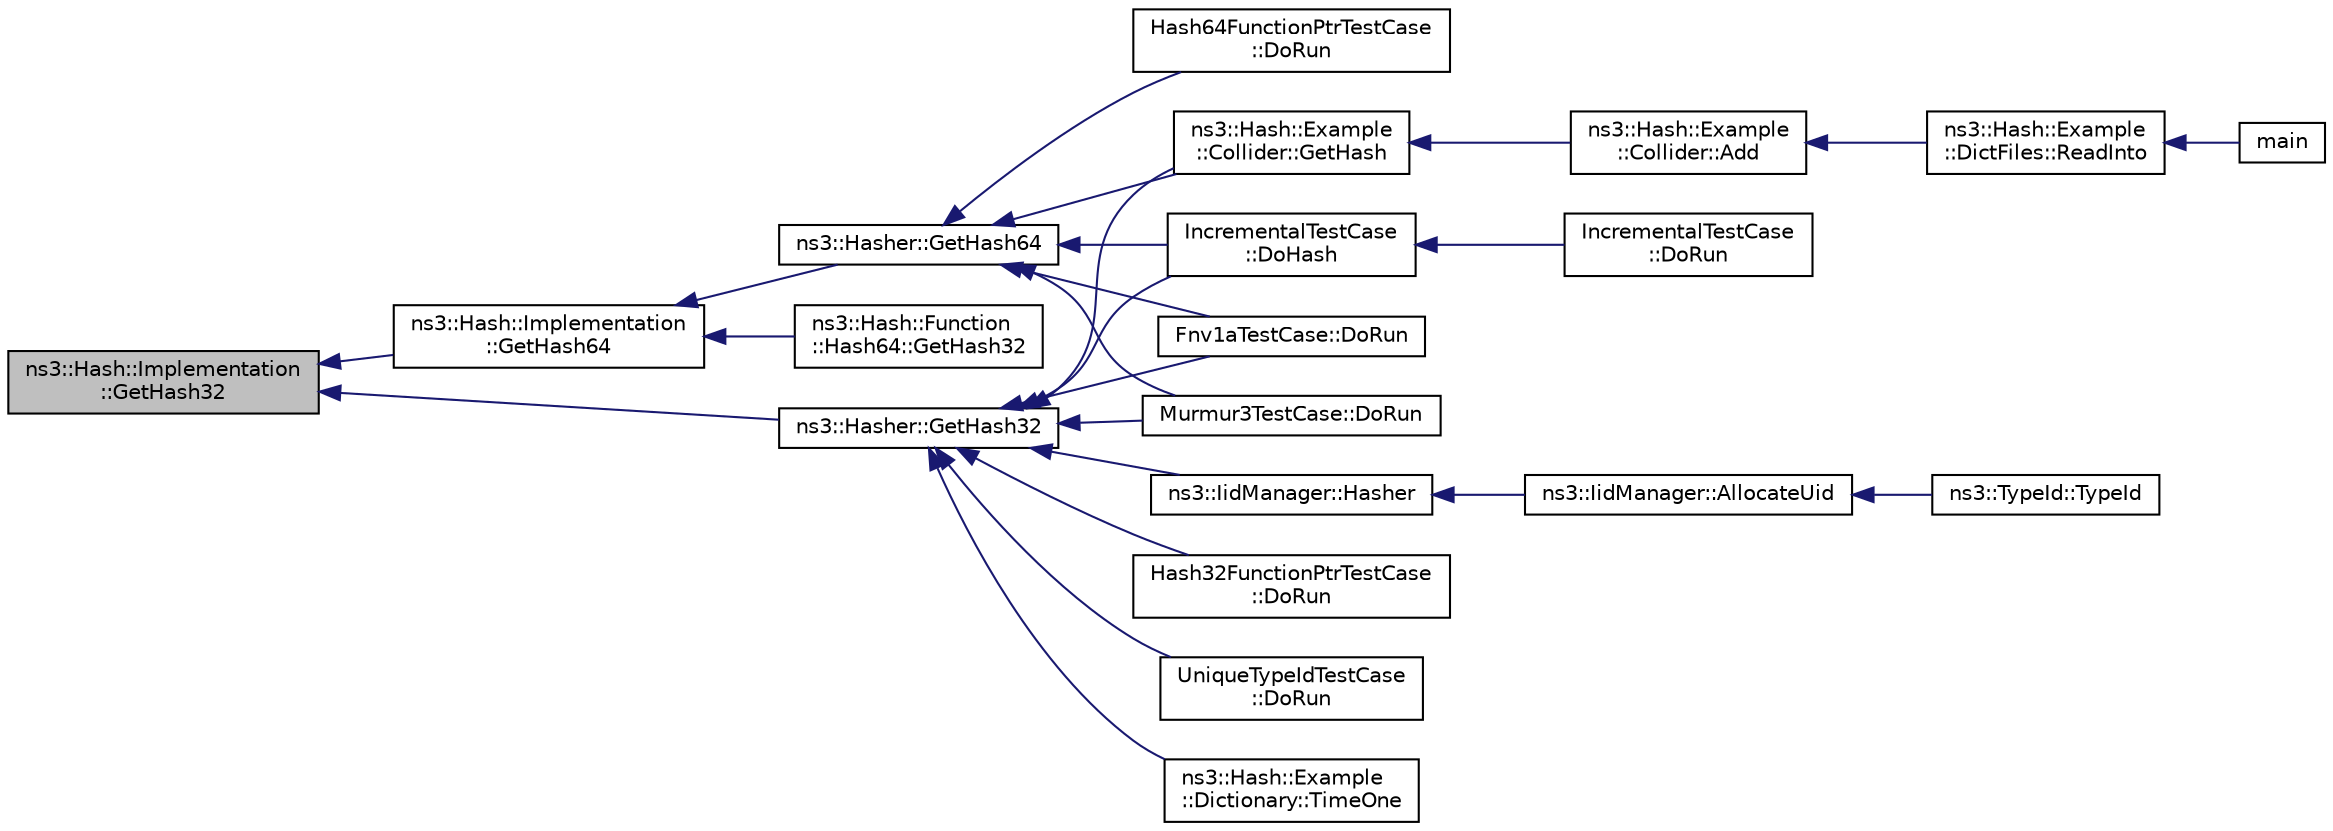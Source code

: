 digraph "ns3::Hash::Implementation::GetHash32"
{
  edge [fontname="Helvetica",fontsize="10",labelfontname="Helvetica",labelfontsize="10"];
  node [fontname="Helvetica",fontsize="10",shape=record];
  rankdir="LR";
  Node1 [label="ns3::Hash::Implementation\l::GetHash32",height=0.2,width=0.4,color="black", fillcolor="grey75", style="filled", fontcolor="black"];
  Node1 -> Node2 [dir="back",color="midnightblue",fontsize="10",style="solid"];
  Node2 [label="ns3::Hash::Implementation\l::GetHash64",height=0.2,width=0.4,color="black", fillcolor="white", style="filled",URL="$df/d47/classns3_1_1Hash_1_1Implementation.html#ae11335959394d22427d81abfa520106a"];
  Node2 -> Node3 [dir="back",color="midnightblue",fontsize="10",style="solid"];
  Node3 [label="ns3::Hash::Function\l::Hash64::GetHash32",height=0.2,width=0.4,color="black", fillcolor="white", style="filled",URL="$d9/d29/classns3_1_1Hash_1_1Function_1_1Hash64.html#a2bd1e57df6719811c95cb1a3340ea0a0"];
  Node2 -> Node4 [dir="back",color="midnightblue",fontsize="10",style="solid"];
  Node4 [label="ns3::Hasher::GetHash64",height=0.2,width=0.4,color="black", fillcolor="white", style="filled",URL="$d3/dea/classns3_1_1Hasher.html#a88d83c8f9ae40f84df743b3efae2d9ce"];
  Node4 -> Node5 [dir="back",color="midnightblue",fontsize="10",style="solid"];
  Node5 [label="ns3::Hash::Example\l::Collider::GetHash",height=0.2,width=0.4,color="black", fillcolor="white", style="filled",URL="$d5/d6b/classns3_1_1Hash_1_1Example_1_1Collider.html#a785988b20d366aee65f5f5b35ce5624a"];
  Node5 -> Node6 [dir="back",color="midnightblue",fontsize="10",style="solid"];
  Node6 [label="ns3::Hash::Example\l::Collider::Add",height=0.2,width=0.4,color="black", fillcolor="white", style="filled",URL="$d5/d6b/classns3_1_1Hash_1_1Example_1_1Collider.html#ab805dca91262adca1590124759c0c947"];
  Node6 -> Node7 [dir="back",color="midnightblue",fontsize="10",style="solid"];
  Node7 [label="ns3::Hash::Example\l::DictFiles::ReadInto",height=0.2,width=0.4,color="black", fillcolor="white", style="filled",URL="$d9/d80/classns3_1_1Hash_1_1Example_1_1DictFiles.html#a59e6e06d279091c6163ba0282d25b778"];
  Node7 -> Node8 [dir="back",color="midnightblue",fontsize="10",style="solid"];
  Node8 [label="main",height=0.2,width=0.4,color="black", fillcolor="white", style="filled",URL="$d0/d41/hash-example_8cc.html#a0ddf1224851353fc92bfbff6f499fa97"];
  Node4 -> Node9 [dir="back",color="midnightblue",fontsize="10",style="solid"];
  Node9 [label="Fnv1aTestCase::DoRun",height=0.2,width=0.4,color="black", fillcolor="white", style="filled",URL="$df/df0/classFnv1aTestCase.html#af33582551e66fdacf529936627c43b25",tooltip="Implementation to actually run this TestCase. "];
  Node4 -> Node10 [dir="back",color="midnightblue",fontsize="10",style="solid"];
  Node10 [label="Murmur3TestCase::DoRun",height=0.2,width=0.4,color="black", fillcolor="white", style="filled",URL="$da/d2e/classMurmur3TestCase.html#af9ff1f22f068e3f843e23d0dd6358a80",tooltip="Implementation to actually run this TestCase. "];
  Node4 -> Node11 [dir="back",color="midnightblue",fontsize="10",style="solid"];
  Node11 [label="Hash64FunctionPtrTestCase\l::DoRun",height=0.2,width=0.4,color="black", fillcolor="white", style="filled",URL="$d7/d1f/classHash64FunctionPtrTestCase.html#ae364f85f2a92f09ad92752745cd8181e",tooltip="Implementation to actually run this TestCase. "];
  Node4 -> Node12 [dir="back",color="midnightblue",fontsize="10",style="solid"];
  Node12 [label="IncrementalTestCase\l::DoHash",height=0.2,width=0.4,color="black", fillcolor="white", style="filled",URL="$d1/d6c/classIncrementalTestCase.html#aaf68c1b2c7547e01d4e8f3aaac196947"];
  Node12 -> Node13 [dir="back",color="midnightblue",fontsize="10",style="solid"];
  Node13 [label="IncrementalTestCase\l::DoRun",height=0.2,width=0.4,color="black", fillcolor="white", style="filled",URL="$d1/d6c/classIncrementalTestCase.html#a8ac4a672673048795b6bd15a6b82eb69",tooltip="Implementation to actually run this TestCase. "];
  Node1 -> Node14 [dir="back",color="midnightblue",fontsize="10",style="solid"];
  Node14 [label="ns3::Hasher::GetHash32",height=0.2,width=0.4,color="black", fillcolor="white", style="filled",URL="$d3/dea/classns3_1_1Hasher.html#ae3508556dba4c2f4fc4901a059623117"];
  Node14 -> Node5 [dir="back",color="midnightblue",fontsize="10",style="solid"];
  Node14 -> Node15 [dir="back",color="midnightblue",fontsize="10",style="solid"];
  Node15 [label="ns3::Hash::Example\l::Dictionary::TimeOne",height=0.2,width=0.4,color="black", fillcolor="white", style="filled",URL="$d6/dbe/classns3_1_1Hash_1_1Example_1_1Dictionary.html#afd4ca23d992aa625d4c35ce4f42b611c"];
  Node14 -> Node16 [dir="back",color="midnightblue",fontsize="10",style="solid"];
  Node16 [label="ns3::IidManager::Hasher",height=0.2,width=0.4,color="black", fillcolor="white", style="filled",URL="$d4/d1c/classns3_1_1IidManager.html#ac125cec331e0a7f55910e96aecec2091"];
  Node16 -> Node17 [dir="back",color="midnightblue",fontsize="10",style="solid"];
  Node17 [label="ns3::IidManager::AllocateUid",height=0.2,width=0.4,color="black", fillcolor="white", style="filled",URL="$d4/d1c/classns3_1_1IidManager.html#adc03a8e984e092e5981e697818509233"];
  Node17 -> Node18 [dir="back",color="midnightblue",fontsize="10",style="solid"];
  Node18 [label="ns3::TypeId::TypeId",height=0.2,width=0.4,color="black", fillcolor="white", style="filled",URL="$d6/d11/classns3_1_1TypeId.html#afe8fa6bf1936d3ff19395f495bb0da61"];
  Node14 -> Node9 [dir="back",color="midnightblue",fontsize="10",style="solid"];
  Node14 -> Node10 [dir="back",color="midnightblue",fontsize="10",style="solid"];
  Node14 -> Node19 [dir="back",color="midnightblue",fontsize="10",style="solid"];
  Node19 [label="Hash32FunctionPtrTestCase\l::DoRun",height=0.2,width=0.4,color="black", fillcolor="white", style="filled",URL="$da/dcf/classHash32FunctionPtrTestCase.html#ad4a6c6e792b1a5cae85e12efa0b2f897",tooltip="Implementation to actually run this TestCase. "];
  Node14 -> Node12 [dir="back",color="midnightblue",fontsize="10",style="solid"];
  Node14 -> Node20 [dir="back",color="midnightblue",fontsize="10",style="solid"];
  Node20 [label="UniqueTypeIdTestCase\l::DoRun",height=0.2,width=0.4,color="black", fillcolor="white", style="filled",URL="$dd/d46/classUniqueTypeIdTestCase.html#aaaf0de0c7f78d4143b4e205828cc9726",tooltip="Implementation to actually run this TestCase. "];
}
